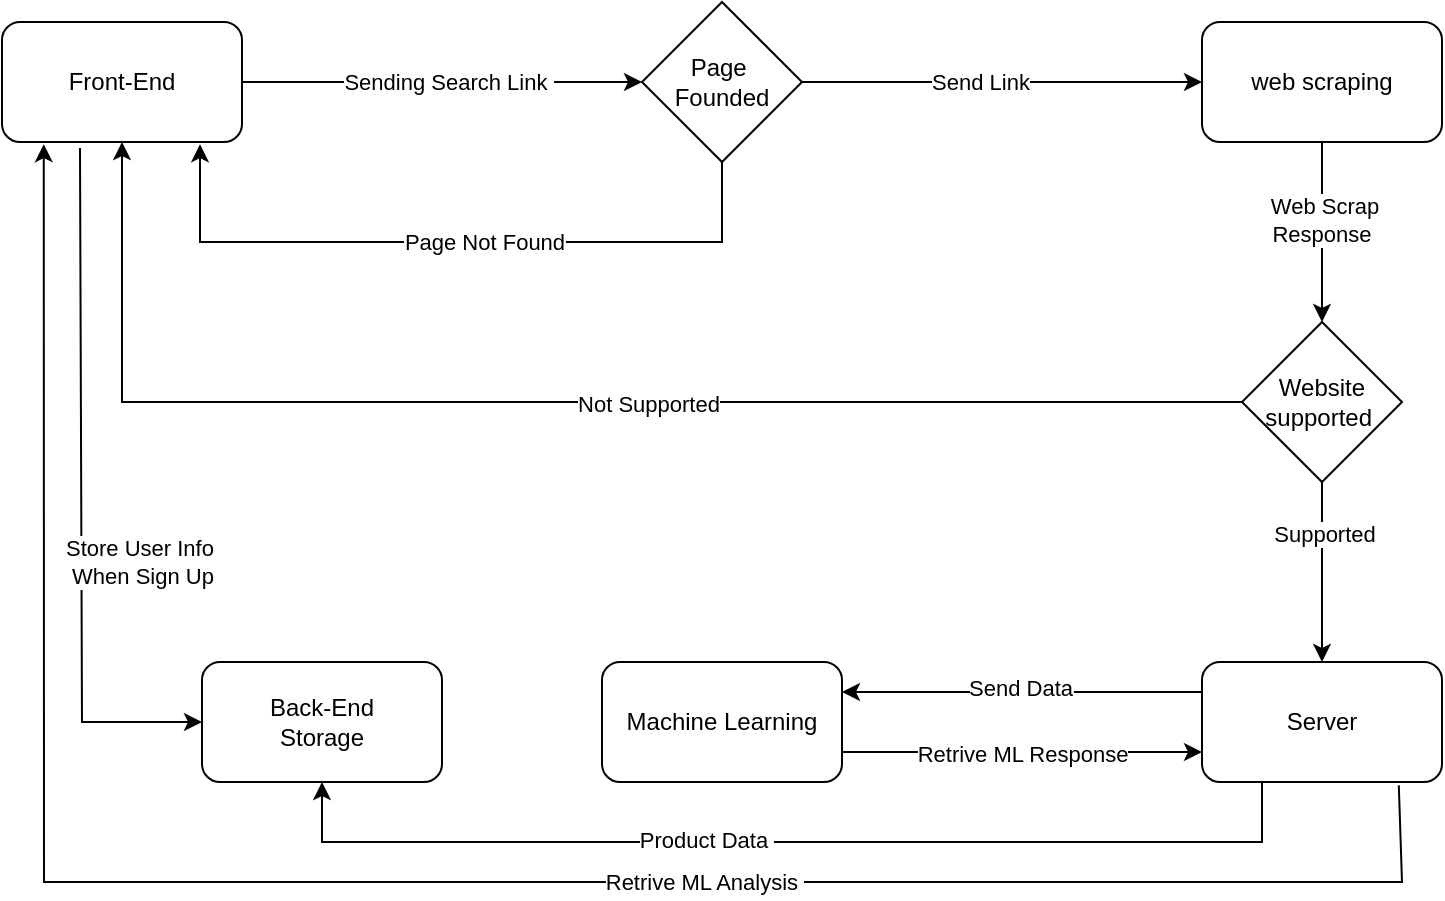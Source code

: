 <mxfile version="22.1.11" type="github">
  <diagram name="Page-1" id="X_m1X7U1XduEr7-S5__R">
    <mxGraphModel dx="1899" dy="546" grid="1" gridSize="10" guides="1" tooltips="1" connect="1" arrows="1" fold="1" page="1" pageScale="1" pageWidth="850" pageHeight="1100" math="0" shadow="0">
      <root>
        <mxCell id="0" />
        <mxCell id="1" parent="0" />
        <mxCell id="xeRGKZyjkTPjDuxiUrJA-1" value="Front-End" style="rounded=1;whiteSpace=wrap;html=1;" vertex="1" parent="1">
          <mxGeometry x="-140" y="210" width="120" height="60" as="geometry" />
        </mxCell>
        <mxCell id="xeRGKZyjkTPjDuxiUrJA-2" value="web scraping" style="rounded=1;whiteSpace=wrap;html=1;" vertex="1" parent="1">
          <mxGeometry x="460" y="210" width="120" height="60" as="geometry" />
        </mxCell>
        <mxCell id="xeRGKZyjkTPjDuxiUrJA-3" value="Server" style="rounded=1;whiteSpace=wrap;html=1;" vertex="1" parent="1">
          <mxGeometry x="460" y="530" width="120" height="60" as="geometry" />
        </mxCell>
        <mxCell id="xeRGKZyjkTPjDuxiUrJA-4" value="Machine Learning" style="rounded=1;whiteSpace=wrap;html=1;" vertex="1" parent="1">
          <mxGeometry x="160" y="530" width="120" height="60" as="geometry" />
        </mxCell>
        <mxCell id="xeRGKZyjkTPjDuxiUrJA-5" value="Page&amp;nbsp;&lt;br&gt;Founded" style="rhombus;whiteSpace=wrap;html=1;" vertex="1" parent="1">
          <mxGeometry x="180" y="200" width="80" height="80" as="geometry" />
        </mxCell>
        <mxCell id="xeRGKZyjkTPjDuxiUrJA-6" value="Website supported&amp;nbsp;" style="rhombus;whiteSpace=wrap;html=1;" vertex="1" parent="1">
          <mxGeometry x="480" y="360" width="80" height="80" as="geometry" />
        </mxCell>
        <mxCell id="xeRGKZyjkTPjDuxiUrJA-8" value="" style="endArrow=classic;html=1;rounded=0;exitX=1;exitY=0.5;exitDx=0;exitDy=0;entryX=0;entryY=0.5;entryDx=0;entryDy=0;" edge="1" parent="1" source="xeRGKZyjkTPjDuxiUrJA-1" target="xeRGKZyjkTPjDuxiUrJA-5">
          <mxGeometry width="50" height="50" relative="1" as="geometry">
            <mxPoint x="400" y="360" as="sourcePoint" />
            <mxPoint x="450" y="310" as="targetPoint" />
          </mxGeometry>
        </mxCell>
        <mxCell id="xeRGKZyjkTPjDuxiUrJA-9" value="Sending Search Link&amp;nbsp;" style="edgeLabel;html=1;align=center;verticalAlign=middle;resizable=0;points=[];" vertex="1" connectable="0" parent="xeRGKZyjkTPjDuxiUrJA-8">
          <mxGeometry x="-0.154" y="3" relative="1" as="geometry">
            <mxPoint x="18" y="3" as="offset" />
          </mxGeometry>
        </mxCell>
        <mxCell id="xeRGKZyjkTPjDuxiUrJA-10" value="" style="endArrow=classic;html=1;rounded=0;exitX=0.5;exitY=1;exitDx=0;exitDy=0;entryX=0.825;entryY=1.018;entryDx=0;entryDy=0;entryPerimeter=0;" edge="1" parent="1" source="xeRGKZyjkTPjDuxiUrJA-5" target="xeRGKZyjkTPjDuxiUrJA-1">
          <mxGeometry width="50" height="50" relative="1" as="geometry">
            <mxPoint x="195" y="360" as="sourcePoint" />
            <mxPoint x="-80" y="320" as="targetPoint" />
            <Array as="points">
              <mxPoint x="220" y="320" />
              <mxPoint x="-41" y="320" />
              <mxPoint x="-41" y="300" />
            </Array>
          </mxGeometry>
        </mxCell>
        <mxCell id="xeRGKZyjkTPjDuxiUrJA-13" value="Page Not Found" style="edgeLabel;html=1;align=center;verticalAlign=middle;resizable=0;points=[];" vertex="1" connectable="0" parent="xeRGKZyjkTPjDuxiUrJA-10">
          <mxGeometry x="0.026" relative="1" as="geometry">
            <mxPoint x="20" as="offset" />
          </mxGeometry>
        </mxCell>
        <mxCell id="xeRGKZyjkTPjDuxiUrJA-11" value="" style="endArrow=classic;html=1;rounded=0;exitX=1;exitY=0.5;exitDx=0;exitDy=0;entryX=0;entryY=0.5;entryDx=0;entryDy=0;" edge="1" parent="1" source="xeRGKZyjkTPjDuxiUrJA-5" target="xeRGKZyjkTPjDuxiUrJA-2">
          <mxGeometry width="50" height="50" relative="1" as="geometry">
            <mxPoint x="400" y="360" as="sourcePoint" />
            <mxPoint x="450" y="310" as="targetPoint" />
          </mxGeometry>
        </mxCell>
        <mxCell id="xeRGKZyjkTPjDuxiUrJA-12" value="Send Link" style="edgeLabel;html=1;align=center;verticalAlign=middle;resizable=0;points=[];" vertex="1" connectable="0" parent="xeRGKZyjkTPjDuxiUrJA-11">
          <mxGeometry x="-0.111" relative="1" as="geometry">
            <mxPoint as="offset" />
          </mxGeometry>
        </mxCell>
        <mxCell id="xeRGKZyjkTPjDuxiUrJA-14" value="" style="endArrow=classic;html=1;rounded=0;exitX=0.5;exitY=1;exitDx=0;exitDy=0;entryX=0.5;entryY=0;entryDx=0;entryDy=0;" edge="1" parent="1" source="xeRGKZyjkTPjDuxiUrJA-2" target="xeRGKZyjkTPjDuxiUrJA-6">
          <mxGeometry width="50" height="50" relative="1" as="geometry">
            <mxPoint x="400" y="450" as="sourcePoint" />
            <mxPoint x="450" y="400" as="targetPoint" />
          </mxGeometry>
        </mxCell>
        <mxCell id="xeRGKZyjkTPjDuxiUrJA-15" value="Web Scrap &lt;br&gt;Response&amp;nbsp;" style="edgeLabel;html=1;align=center;verticalAlign=middle;resizable=0;points=[];" vertex="1" connectable="0" parent="xeRGKZyjkTPjDuxiUrJA-14">
          <mxGeometry x="-0.136" y="1" relative="1" as="geometry">
            <mxPoint as="offset" />
          </mxGeometry>
        </mxCell>
        <mxCell id="xeRGKZyjkTPjDuxiUrJA-16" value="" style="endArrow=classic;html=1;rounded=0;exitX=0;exitY=0.5;exitDx=0;exitDy=0;entryX=0.5;entryY=1;entryDx=0;entryDy=0;" edge="1" parent="1" source="xeRGKZyjkTPjDuxiUrJA-6" target="xeRGKZyjkTPjDuxiUrJA-1">
          <mxGeometry width="50" height="50" relative="1" as="geometry">
            <mxPoint x="400" y="450" as="sourcePoint" />
            <mxPoint x="-120" y="400" as="targetPoint" />
            <Array as="points">
              <mxPoint x="-80" y="400" />
            </Array>
          </mxGeometry>
        </mxCell>
        <mxCell id="xeRGKZyjkTPjDuxiUrJA-17" value="Not Supported" style="edgeLabel;html=1;align=center;verticalAlign=middle;resizable=0;points=[];" vertex="1" connectable="0" parent="xeRGKZyjkTPjDuxiUrJA-16">
          <mxGeometry x="-0.137" y="1" relative="1" as="geometry">
            <mxPoint as="offset" />
          </mxGeometry>
        </mxCell>
        <mxCell id="xeRGKZyjkTPjDuxiUrJA-18" value="" style="endArrow=classic;html=1;rounded=0;exitX=0.5;exitY=1;exitDx=0;exitDy=0;entryX=0.5;entryY=0;entryDx=0;entryDy=0;" edge="1" parent="1" source="xeRGKZyjkTPjDuxiUrJA-6" target="xeRGKZyjkTPjDuxiUrJA-3">
          <mxGeometry width="50" height="50" relative="1" as="geometry">
            <mxPoint x="210" y="480" as="sourcePoint" />
            <mxPoint x="260" y="430" as="targetPoint" />
          </mxGeometry>
        </mxCell>
        <mxCell id="xeRGKZyjkTPjDuxiUrJA-28" value="Supported" style="edgeLabel;html=1;align=center;verticalAlign=middle;resizable=0;points=[];" vertex="1" connectable="0" parent="xeRGKZyjkTPjDuxiUrJA-18">
          <mxGeometry x="-0.421" y="1" relative="1" as="geometry">
            <mxPoint as="offset" />
          </mxGeometry>
        </mxCell>
        <mxCell id="xeRGKZyjkTPjDuxiUrJA-19" value="" style="endArrow=classic;html=1;rounded=0;exitX=0;exitY=0.25;exitDx=0;exitDy=0;entryX=1;entryY=0.25;entryDx=0;entryDy=0;" edge="1" parent="1" source="xeRGKZyjkTPjDuxiUrJA-3" target="xeRGKZyjkTPjDuxiUrJA-4">
          <mxGeometry width="50" height="50" relative="1" as="geometry">
            <mxPoint x="210" y="480" as="sourcePoint" />
            <mxPoint x="260" y="430" as="targetPoint" />
          </mxGeometry>
        </mxCell>
        <mxCell id="xeRGKZyjkTPjDuxiUrJA-22" value="Send Data" style="edgeLabel;html=1;align=center;verticalAlign=middle;resizable=0;points=[];" vertex="1" connectable="0" parent="xeRGKZyjkTPjDuxiUrJA-19">
          <mxGeometry x="0.016" y="-2" relative="1" as="geometry">
            <mxPoint as="offset" />
          </mxGeometry>
        </mxCell>
        <mxCell id="xeRGKZyjkTPjDuxiUrJA-20" value="" style="endArrow=classic;html=1;rounded=0;exitX=1;exitY=0.75;exitDx=0;exitDy=0;entryX=0;entryY=0.75;entryDx=0;entryDy=0;" edge="1" parent="1" source="xeRGKZyjkTPjDuxiUrJA-4" target="xeRGKZyjkTPjDuxiUrJA-3">
          <mxGeometry width="50" height="50" relative="1" as="geometry">
            <mxPoint x="210" y="480" as="sourcePoint" />
            <mxPoint x="260" y="430" as="targetPoint" />
          </mxGeometry>
        </mxCell>
        <mxCell id="xeRGKZyjkTPjDuxiUrJA-21" value="Retrive ML Response" style="edgeLabel;html=1;align=center;verticalAlign=middle;resizable=0;points=[];" vertex="1" connectable="0" parent="xeRGKZyjkTPjDuxiUrJA-20">
          <mxGeometry x="-0.327" y="-1" relative="1" as="geometry">
            <mxPoint x="29" as="offset" />
          </mxGeometry>
        </mxCell>
        <mxCell id="xeRGKZyjkTPjDuxiUrJA-23" value="" style="endArrow=classic;html=1;rounded=0;entryX=0.174;entryY=1.018;entryDx=0;entryDy=0;entryPerimeter=0;exitX=0.82;exitY=1.028;exitDx=0;exitDy=0;exitPerimeter=0;" edge="1" parent="1" source="xeRGKZyjkTPjDuxiUrJA-3" target="xeRGKZyjkTPjDuxiUrJA-1">
          <mxGeometry width="50" height="50" relative="1" as="geometry">
            <mxPoint x="-120" y="620" as="sourcePoint" />
            <mxPoint x="210" y="420" as="targetPoint" />
            <Array as="points">
              <mxPoint x="560" y="640" />
              <mxPoint x="-119" y="640" />
            </Array>
          </mxGeometry>
        </mxCell>
        <mxCell id="xeRGKZyjkTPjDuxiUrJA-31" value="Retrive ML Analysis&amp;nbsp;" style="edgeLabel;html=1;align=center;verticalAlign=middle;resizable=0;points=[];" vertex="1" connectable="0" parent="xeRGKZyjkTPjDuxiUrJA-23">
          <mxGeometry x="-0.274" relative="1" as="geometry">
            <mxPoint as="offset" />
          </mxGeometry>
        </mxCell>
        <mxCell id="xeRGKZyjkTPjDuxiUrJA-24" value="" style="endArrow=classic;html=1;rounded=0;exitX=0.325;exitY=1.049;exitDx=0;exitDy=0;exitPerimeter=0;entryX=0;entryY=0.5;entryDx=0;entryDy=0;" edge="1" parent="1" source="xeRGKZyjkTPjDuxiUrJA-1" target="xeRGKZyjkTPjDuxiUrJA-25">
          <mxGeometry width="50" height="50" relative="1" as="geometry">
            <mxPoint x="140" y="460" as="sourcePoint" />
            <mxPoint x="500" y="610" as="targetPoint" />
            <Array as="points">
              <mxPoint x="-100" y="560" />
            </Array>
          </mxGeometry>
        </mxCell>
        <mxCell id="xeRGKZyjkTPjDuxiUrJA-27" value="Store User Info&amp;nbsp;&lt;br&gt;When Sign Up" style="edgeLabel;html=1;align=center;verticalAlign=middle;resizable=0;points=[];" vertex="1" connectable="0" parent="xeRGKZyjkTPjDuxiUrJA-24">
          <mxGeometry x="0.015" relative="1" as="geometry">
            <mxPoint x="30" y="31" as="offset" />
          </mxGeometry>
        </mxCell>
        <mxCell id="xeRGKZyjkTPjDuxiUrJA-25" value="Back-End&lt;br&gt;Storage" style="rounded=1;whiteSpace=wrap;html=1;" vertex="1" parent="1">
          <mxGeometry x="-40" y="530" width="120" height="60" as="geometry" />
        </mxCell>
        <mxCell id="xeRGKZyjkTPjDuxiUrJA-29" value="" style="endArrow=classic;html=1;rounded=0;exitX=0.25;exitY=1;exitDx=0;exitDy=0;entryX=0.5;entryY=1;entryDx=0;entryDy=0;" edge="1" parent="1" source="xeRGKZyjkTPjDuxiUrJA-3" target="xeRGKZyjkTPjDuxiUrJA-25">
          <mxGeometry width="50" height="50" relative="1" as="geometry">
            <mxPoint x="150" y="410" as="sourcePoint" />
            <mxPoint x="200" y="360" as="targetPoint" />
            <Array as="points">
              <mxPoint x="490" y="620" />
              <mxPoint x="20" y="620" />
            </Array>
          </mxGeometry>
        </mxCell>
        <mxCell id="xeRGKZyjkTPjDuxiUrJA-30" value="Product Data&amp;nbsp;" style="edgeLabel;html=1;align=center;verticalAlign=middle;resizable=0;points=[];" vertex="1" connectable="0" parent="xeRGKZyjkTPjDuxiUrJA-29">
          <mxGeometry x="0.163" y="-1" relative="1" as="geometry">
            <mxPoint as="offset" />
          </mxGeometry>
        </mxCell>
      </root>
    </mxGraphModel>
  </diagram>
</mxfile>
